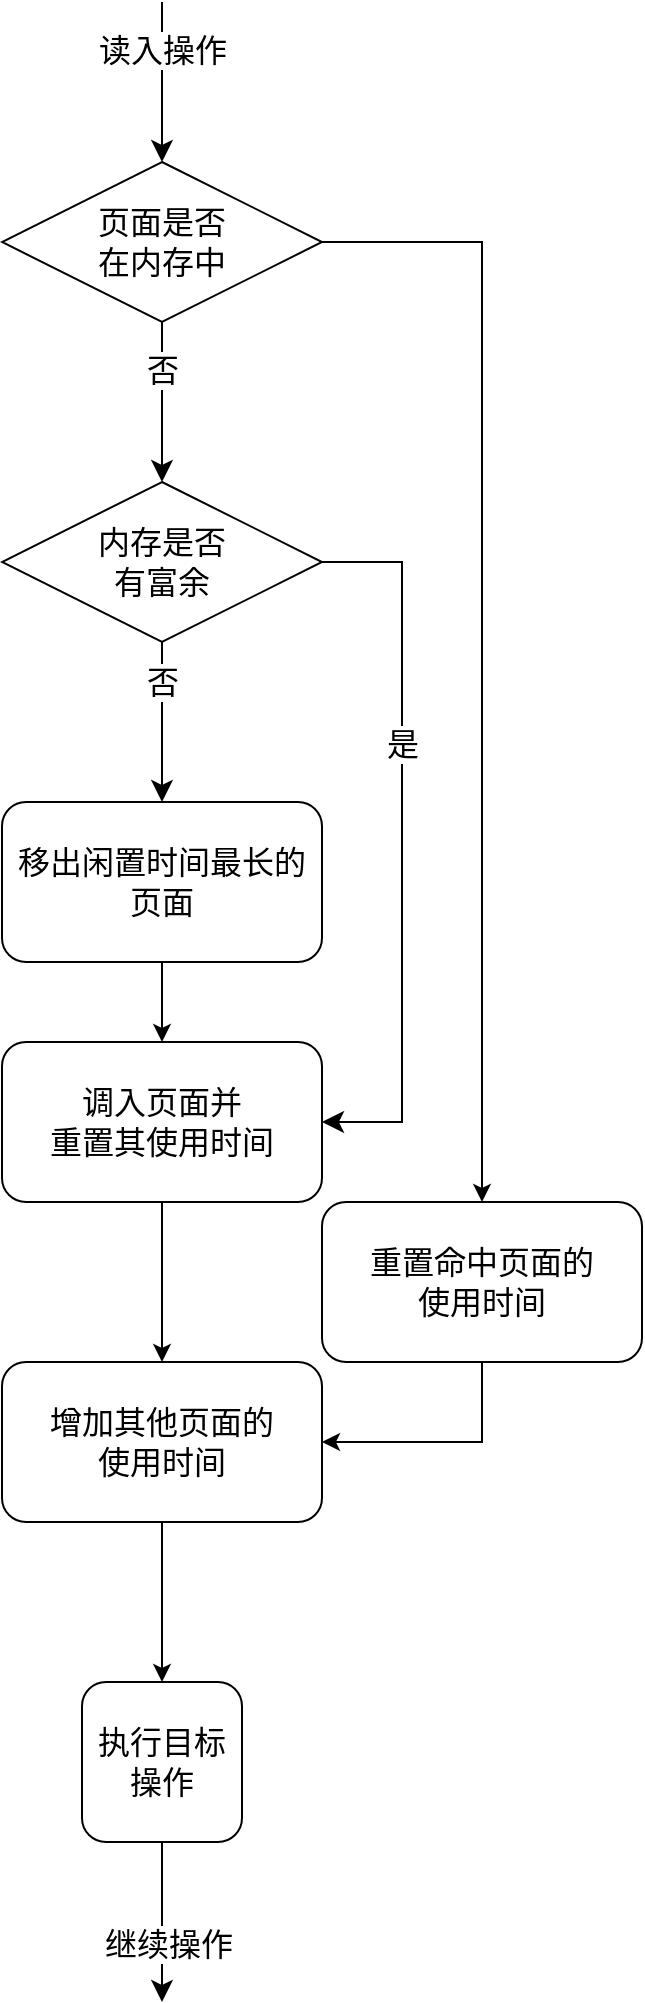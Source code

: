 <mxfile version="21.2.8" type="device">
  <diagram id="C5RBs43oDa-KdzZeNtuy" name="Page-1">
    <mxGraphModel dx="522" dy="619" grid="1" gridSize="10" guides="1" tooltips="1" connect="1" arrows="1" fold="1" page="1" pageScale="1" pageWidth="827" pageHeight="1169" math="0" shadow="0">
      <root>
        <mxCell id="WIyWlLk6GJQsqaUBKTNV-0" />
        <mxCell id="WIyWlLk6GJQsqaUBKTNV-1" parent="WIyWlLk6GJQsqaUBKTNV-0" />
        <mxCell id="vobAjaOpWY2Jtefker5T-4" value="" style="edgeStyle=orthogonalEdgeStyle;rounded=0;orthogonalLoop=1;jettySize=auto;html=1;" edge="1" parent="WIyWlLk6GJQsqaUBKTNV-1" source="k4NCevErkqrP8bQB8SSx-0" target="k4NCevErkqrP8bQB8SSx-40">
          <mxGeometry relative="1" as="geometry" />
        </mxCell>
        <mxCell id="k4NCevErkqrP8bQB8SSx-0" value="移出闲置时间最长的页面" style="rounded=1;whiteSpace=wrap;html=1;fontSize=16;" parent="WIyWlLk6GJQsqaUBKTNV-1" vertex="1">
          <mxGeometry x="40" y="400" width="160" height="80" as="geometry" />
        </mxCell>
        <mxCell id="k4NCevErkqrP8bQB8SSx-36" value="" style="edgeStyle=none;curved=1;rounded=0;orthogonalLoop=1;jettySize=auto;html=1;fontSize=12;startSize=8;endSize=8;" parent="WIyWlLk6GJQsqaUBKTNV-1" source="k4NCevErkqrP8bQB8SSx-1" target="k4NCevErkqrP8bQB8SSx-35" edge="1">
          <mxGeometry relative="1" as="geometry" />
        </mxCell>
        <mxCell id="k4NCevErkqrP8bQB8SSx-37" value="否" style="edgeLabel;html=1;align=center;verticalAlign=middle;resizable=0;points=[];fontSize=16;" parent="k4NCevErkqrP8bQB8SSx-36" vertex="1" connectable="0">
          <mxGeometry x="-0.4" relative="1" as="geometry">
            <mxPoint as="offset" />
          </mxGeometry>
        </mxCell>
        <mxCell id="vobAjaOpWY2Jtefker5T-7" value="" style="edgeStyle=orthogonalEdgeStyle;rounded=0;orthogonalLoop=1;jettySize=auto;html=1;" edge="1" parent="WIyWlLk6GJQsqaUBKTNV-1" source="k4NCevErkqrP8bQB8SSx-1" target="vobAjaOpWY2Jtefker5T-0">
          <mxGeometry relative="1" as="geometry">
            <Array as="points">
              <mxPoint x="280" y="120" />
            </Array>
          </mxGeometry>
        </mxCell>
        <mxCell id="k4NCevErkqrP8bQB8SSx-1" value="&lt;div&gt;页面是否&lt;/div&gt;&lt;div&gt;在内存中&lt;/div&gt;" style="rhombus;whiteSpace=wrap;html=1;fontSize=16;" parent="WIyWlLk6GJQsqaUBKTNV-1" vertex="1">
          <mxGeometry x="40" y="80" width="160" height="80" as="geometry" />
        </mxCell>
        <mxCell id="k4NCevErkqrP8bQB8SSx-3" value="" style="endArrow=classic;html=1;rounded=0;fontSize=12;startSize=8;endSize=8;curved=1;" parent="WIyWlLk6GJQsqaUBKTNV-1" target="k4NCevErkqrP8bQB8SSx-1" edge="1">
          <mxGeometry width="50" height="50" relative="1" as="geometry">
            <mxPoint x="120" as="sourcePoint" />
            <mxPoint x="190" y="240" as="targetPoint" />
          </mxGeometry>
        </mxCell>
        <mxCell id="k4NCevErkqrP8bQB8SSx-5" value="读入操作" style="edgeLabel;html=1;align=center;verticalAlign=middle;resizable=0;points=[];fontSize=16;" parent="k4NCevErkqrP8bQB8SSx-3" vertex="1" connectable="0">
          <mxGeometry x="-0.4" relative="1" as="geometry">
            <mxPoint as="offset" />
          </mxGeometry>
        </mxCell>
        <mxCell id="k4NCevErkqrP8bQB8SSx-7" value="执行目标操作" style="rounded=1;whiteSpace=wrap;html=1;fontSize=16;" parent="WIyWlLk6GJQsqaUBKTNV-1" vertex="1">
          <mxGeometry x="80" y="840" width="80" height="80" as="geometry" />
        </mxCell>
        <mxCell id="k4NCevErkqrP8bQB8SSx-15" value="" style="endArrow=classic;html=1;rounded=0;fontSize=12;startSize=8;endSize=8;curved=1;exitX=0.5;exitY=1;exitDx=0;exitDy=0;" parent="WIyWlLk6GJQsqaUBKTNV-1" source="k4NCevErkqrP8bQB8SSx-7" edge="1">
          <mxGeometry width="50" height="50" relative="1" as="geometry">
            <mxPoint x="180" y="630" as="sourcePoint" />
            <mxPoint x="120" y="1000" as="targetPoint" />
          </mxGeometry>
        </mxCell>
        <mxCell id="k4NCevErkqrP8bQB8SSx-17" value="继续操作" style="edgeLabel;html=1;align=center;verticalAlign=middle;resizable=0;points=[];fontSize=16;" parent="k4NCevErkqrP8bQB8SSx-15" vertex="1" connectable="0">
          <mxGeometry x="0.275" y="3" relative="1" as="geometry">
            <mxPoint as="offset" />
          </mxGeometry>
        </mxCell>
        <mxCell id="k4NCevErkqrP8bQB8SSx-38" value="" style="edgeStyle=none;curved=1;rounded=0;orthogonalLoop=1;jettySize=auto;html=1;fontSize=12;startSize=8;endSize=8;" parent="WIyWlLk6GJQsqaUBKTNV-1" source="k4NCevErkqrP8bQB8SSx-35" target="k4NCevErkqrP8bQB8SSx-0" edge="1">
          <mxGeometry relative="1" as="geometry" />
        </mxCell>
        <mxCell id="k4NCevErkqrP8bQB8SSx-39" value="否" style="edgeLabel;html=1;align=center;verticalAlign=middle;resizable=0;points=[];fontSize=16;" parent="k4NCevErkqrP8bQB8SSx-38" vertex="1" connectable="0">
          <mxGeometry x="-0.5" relative="1" as="geometry">
            <mxPoint as="offset" />
          </mxGeometry>
        </mxCell>
        <mxCell id="k4NCevErkqrP8bQB8SSx-35" value="&lt;div&gt;内存是否&lt;/div&gt;&lt;div&gt;有富余&lt;/div&gt;" style="rhombus;whiteSpace=wrap;html=1;fontSize=16;" parent="WIyWlLk6GJQsqaUBKTNV-1" vertex="1">
          <mxGeometry x="40" y="240" width="160" height="80" as="geometry" />
        </mxCell>
        <mxCell id="vobAjaOpWY2Jtefker5T-5" value="" style="edgeStyle=orthogonalEdgeStyle;rounded=0;orthogonalLoop=1;jettySize=auto;html=1;" edge="1" parent="WIyWlLk6GJQsqaUBKTNV-1" source="k4NCevErkqrP8bQB8SSx-40" target="vobAjaOpWY2Jtefker5T-3">
          <mxGeometry relative="1" as="geometry" />
        </mxCell>
        <mxCell id="k4NCevErkqrP8bQB8SSx-40" value="调入页面并&lt;br&gt;重置其使用时间" style="rounded=1;whiteSpace=wrap;html=1;fontSize=16;" parent="WIyWlLk6GJQsqaUBKTNV-1" vertex="1">
          <mxGeometry x="40" y="520" width="160" height="80" as="geometry" />
        </mxCell>
        <mxCell id="k4NCevErkqrP8bQB8SSx-43" value="" style="endArrow=classic;html=1;rounded=0;fontSize=12;startSize=8;endSize=8;exitX=1;exitY=0.5;exitDx=0;exitDy=0;entryX=1;entryY=0.5;entryDx=0;entryDy=0;edgeStyle=orthogonalEdgeStyle;" parent="WIyWlLk6GJQsqaUBKTNV-1" source="k4NCevErkqrP8bQB8SSx-35" target="k4NCevErkqrP8bQB8SSx-40" edge="1">
          <mxGeometry width="50" height="50" relative="1" as="geometry">
            <mxPoint x="260" y="420" as="sourcePoint" />
            <mxPoint x="310" y="370" as="targetPoint" />
            <Array as="points">
              <mxPoint x="240" y="280" />
              <mxPoint x="240" y="560" />
            </Array>
          </mxGeometry>
        </mxCell>
        <mxCell id="k4NCevErkqrP8bQB8SSx-44" value="是" style="edgeLabel;html=1;align=center;verticalAlign=middle;resizable=0;points=[];fontSize=16;" parent="k4NCevErkqrP8bQB8SSx-43" vertex="1" connectable="0">
          <mxGeometry x="-0.275" relative="1" as="geometry">
            <mxPoint as="offset" />
          </mxGeometry>
        </mxCell>
        <mxCell id="vobAjaOpWY2Jtefker5T-8" value="" style="edgeStyle=orthogonalEdgeStyle;rounded=0;orthogonalLoop=1;jettySize=auto;html=1;entryX=1;entryY=0.5;entryDx=0;entryDy=0;" edge="1" parent="WIyWlLk6GJQsqaUBKTNV-1" source="vobAjaOpWY2Jtefker5T-0" target="vobAjaOpWY2Jtefker5T-3">
          <mxGeometry relative="1" as="geometry" />
        </mxCell>
        <mxCell id="vobAjaOpWY2Jtefker5T-0" value="&lt;div&gt;&lt;font style=&quot;font-size: 16px;&quot;&gt;重置命中页面的&lt;/font&gt;&lt;/div&gt;&lt;div&gt;&lt;font style=&quot;font-size: 16px;&quot;&gt;使用时间&lt;/font&gt;&lt;/div&gt;" style="rounded=1;whiteSpace=wrap;html=1;" vertex="1" parent="WIyWlLk6GJQsqaUBKTNV-1">
          <mxGeometry x="200" y="600" width="160" height="80" as="geometry" />
        </mxCell>
        <mxCell id="vobAjaOpWY2Jtefker5T-6" value="" style="edgeStyle=orthogonalEdgeStyle;rounded=0;orthogonalLoop=1;jettySize=auto;html=1;" edge="1" parent="WIyWlLk6GJQsqaUBKTNV-1" source="vobAjaOpWY2Jtefker5T-3" target="k4NCevErkqrP8bQB8SSx-7">
          <mxGeometry relative="1" as="geometry" />
        </mxCell>
        <mxCell id="vobAjaOpWY2Jtefker5T-3" value="&lt;div&gt;&lt;span style=&quot;background-color: initial;&quot;&gt;&lt;font style=&quot;font-size: 16px;&quot;&gt;增加其他页面的&lt;/font&gt;&lt;/span&gt;&lt;/div&gt;&lt;font size=&quot;3&quot;&gt;使用时间&lt;/font&gt;" style="rounded=1;whiteSpace=wrap;html=1;" vertex="1" parent="WIyWlLk6GJQsqaUBKTNV-1">
          <mxGeometry x="40" y="680" width="160" height="80" as="geometry" />
        </mxCell>
      </root>
    </mxGraphModel>
  </diagram>
</mxfile>
